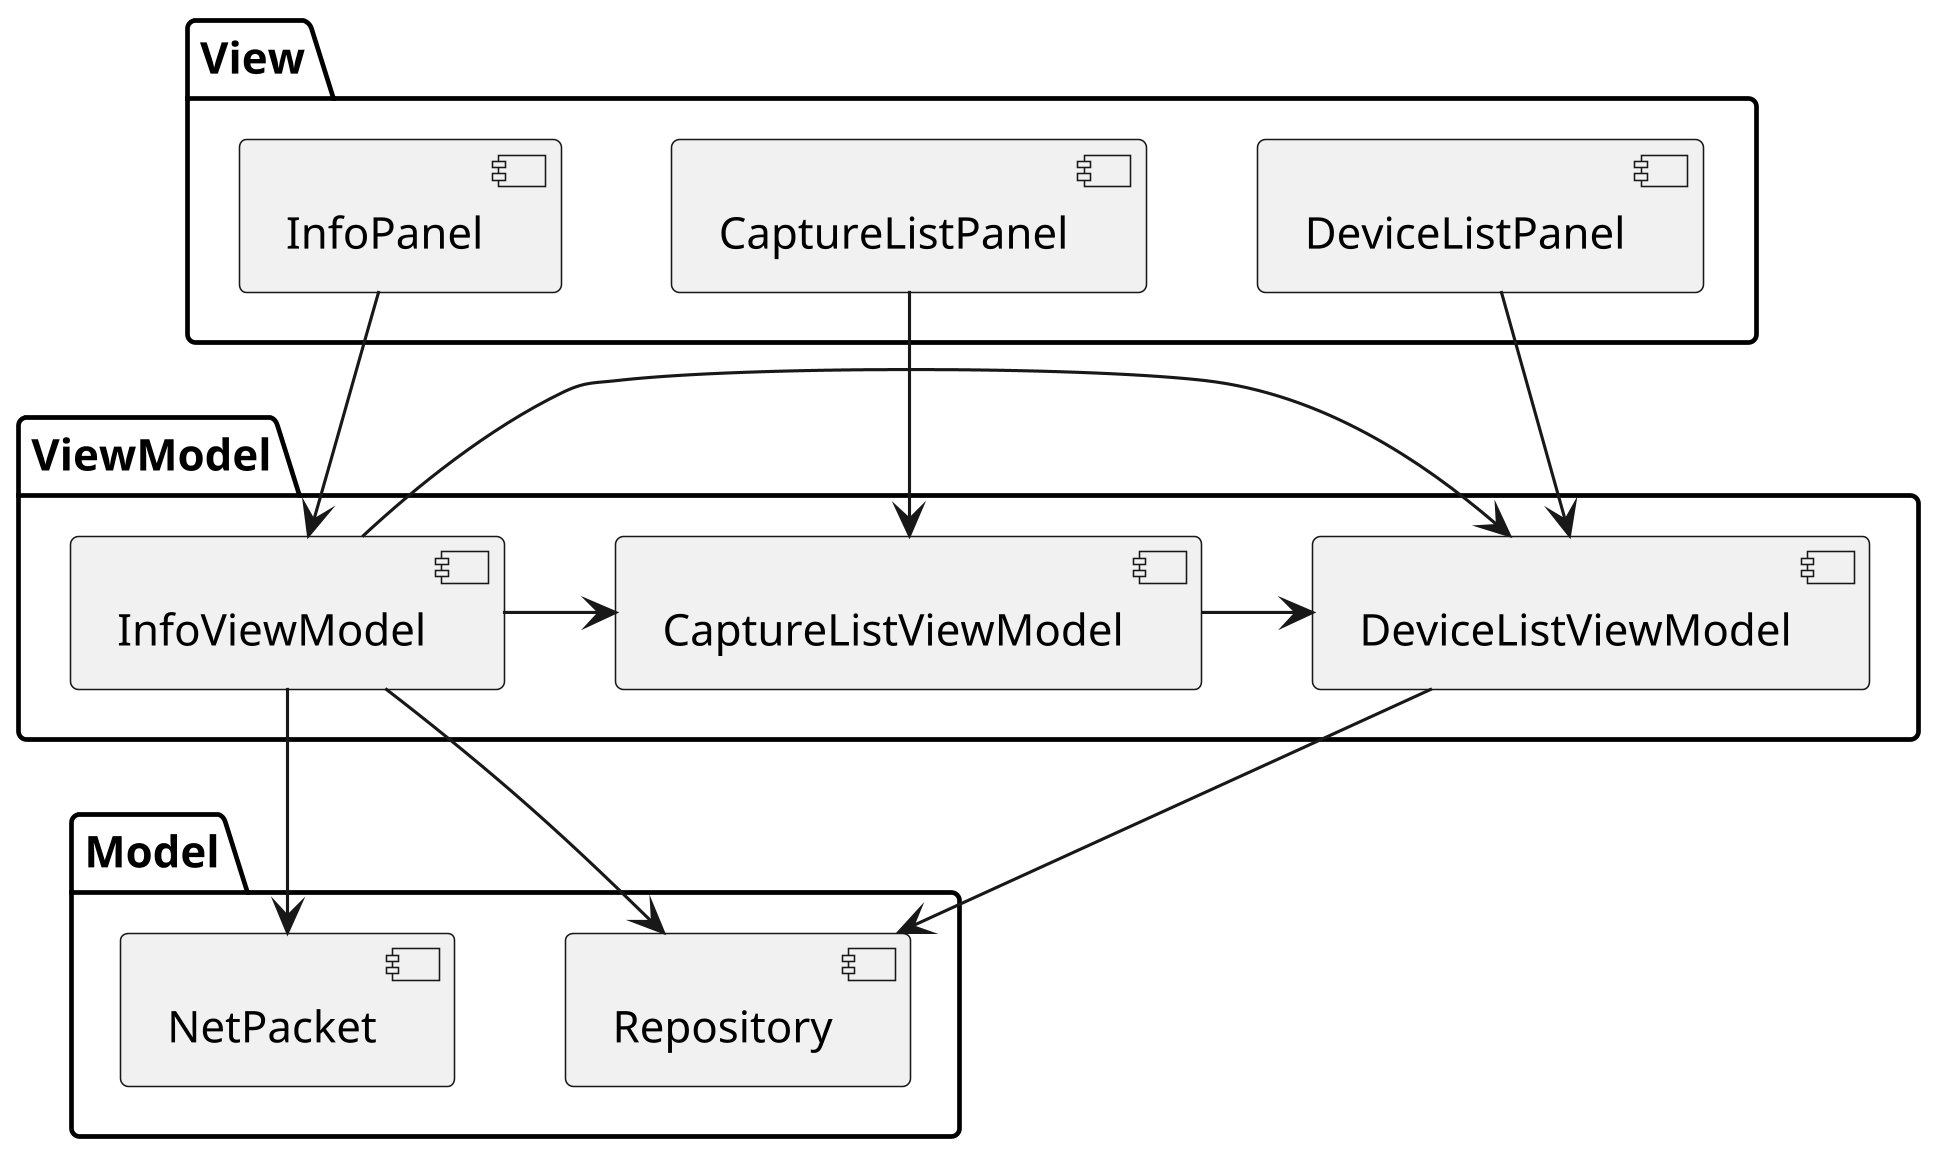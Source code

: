 ﻿@startuml
'https://plantuml.com/component-diagram

skinparam dpi 300

package View {
    component DeviceListPanel
    component CaptureListPanel
    component InfoPanel
}

package ViewModel {
    component DeviceListViewModel
    component CaptureListViewModel
    component InfoViewModel
}

package Model {
    component NetPacket
    component Repository
}

DeviceListPanel --> DeviceListViewModel
CaptureListPanel --> CaptureListViewModel
InfoPanel --> InfoViewModel

CaptureListViewModel -> DeviceListViewModel
InfoViewModel -> DeviceListViewModel
InfoViewModel -> CaptureListViewModel

InfoViewModel--> NetPacket
InfoViewModel --> Repository
DeviceListViewModel --> Repository


@enduml